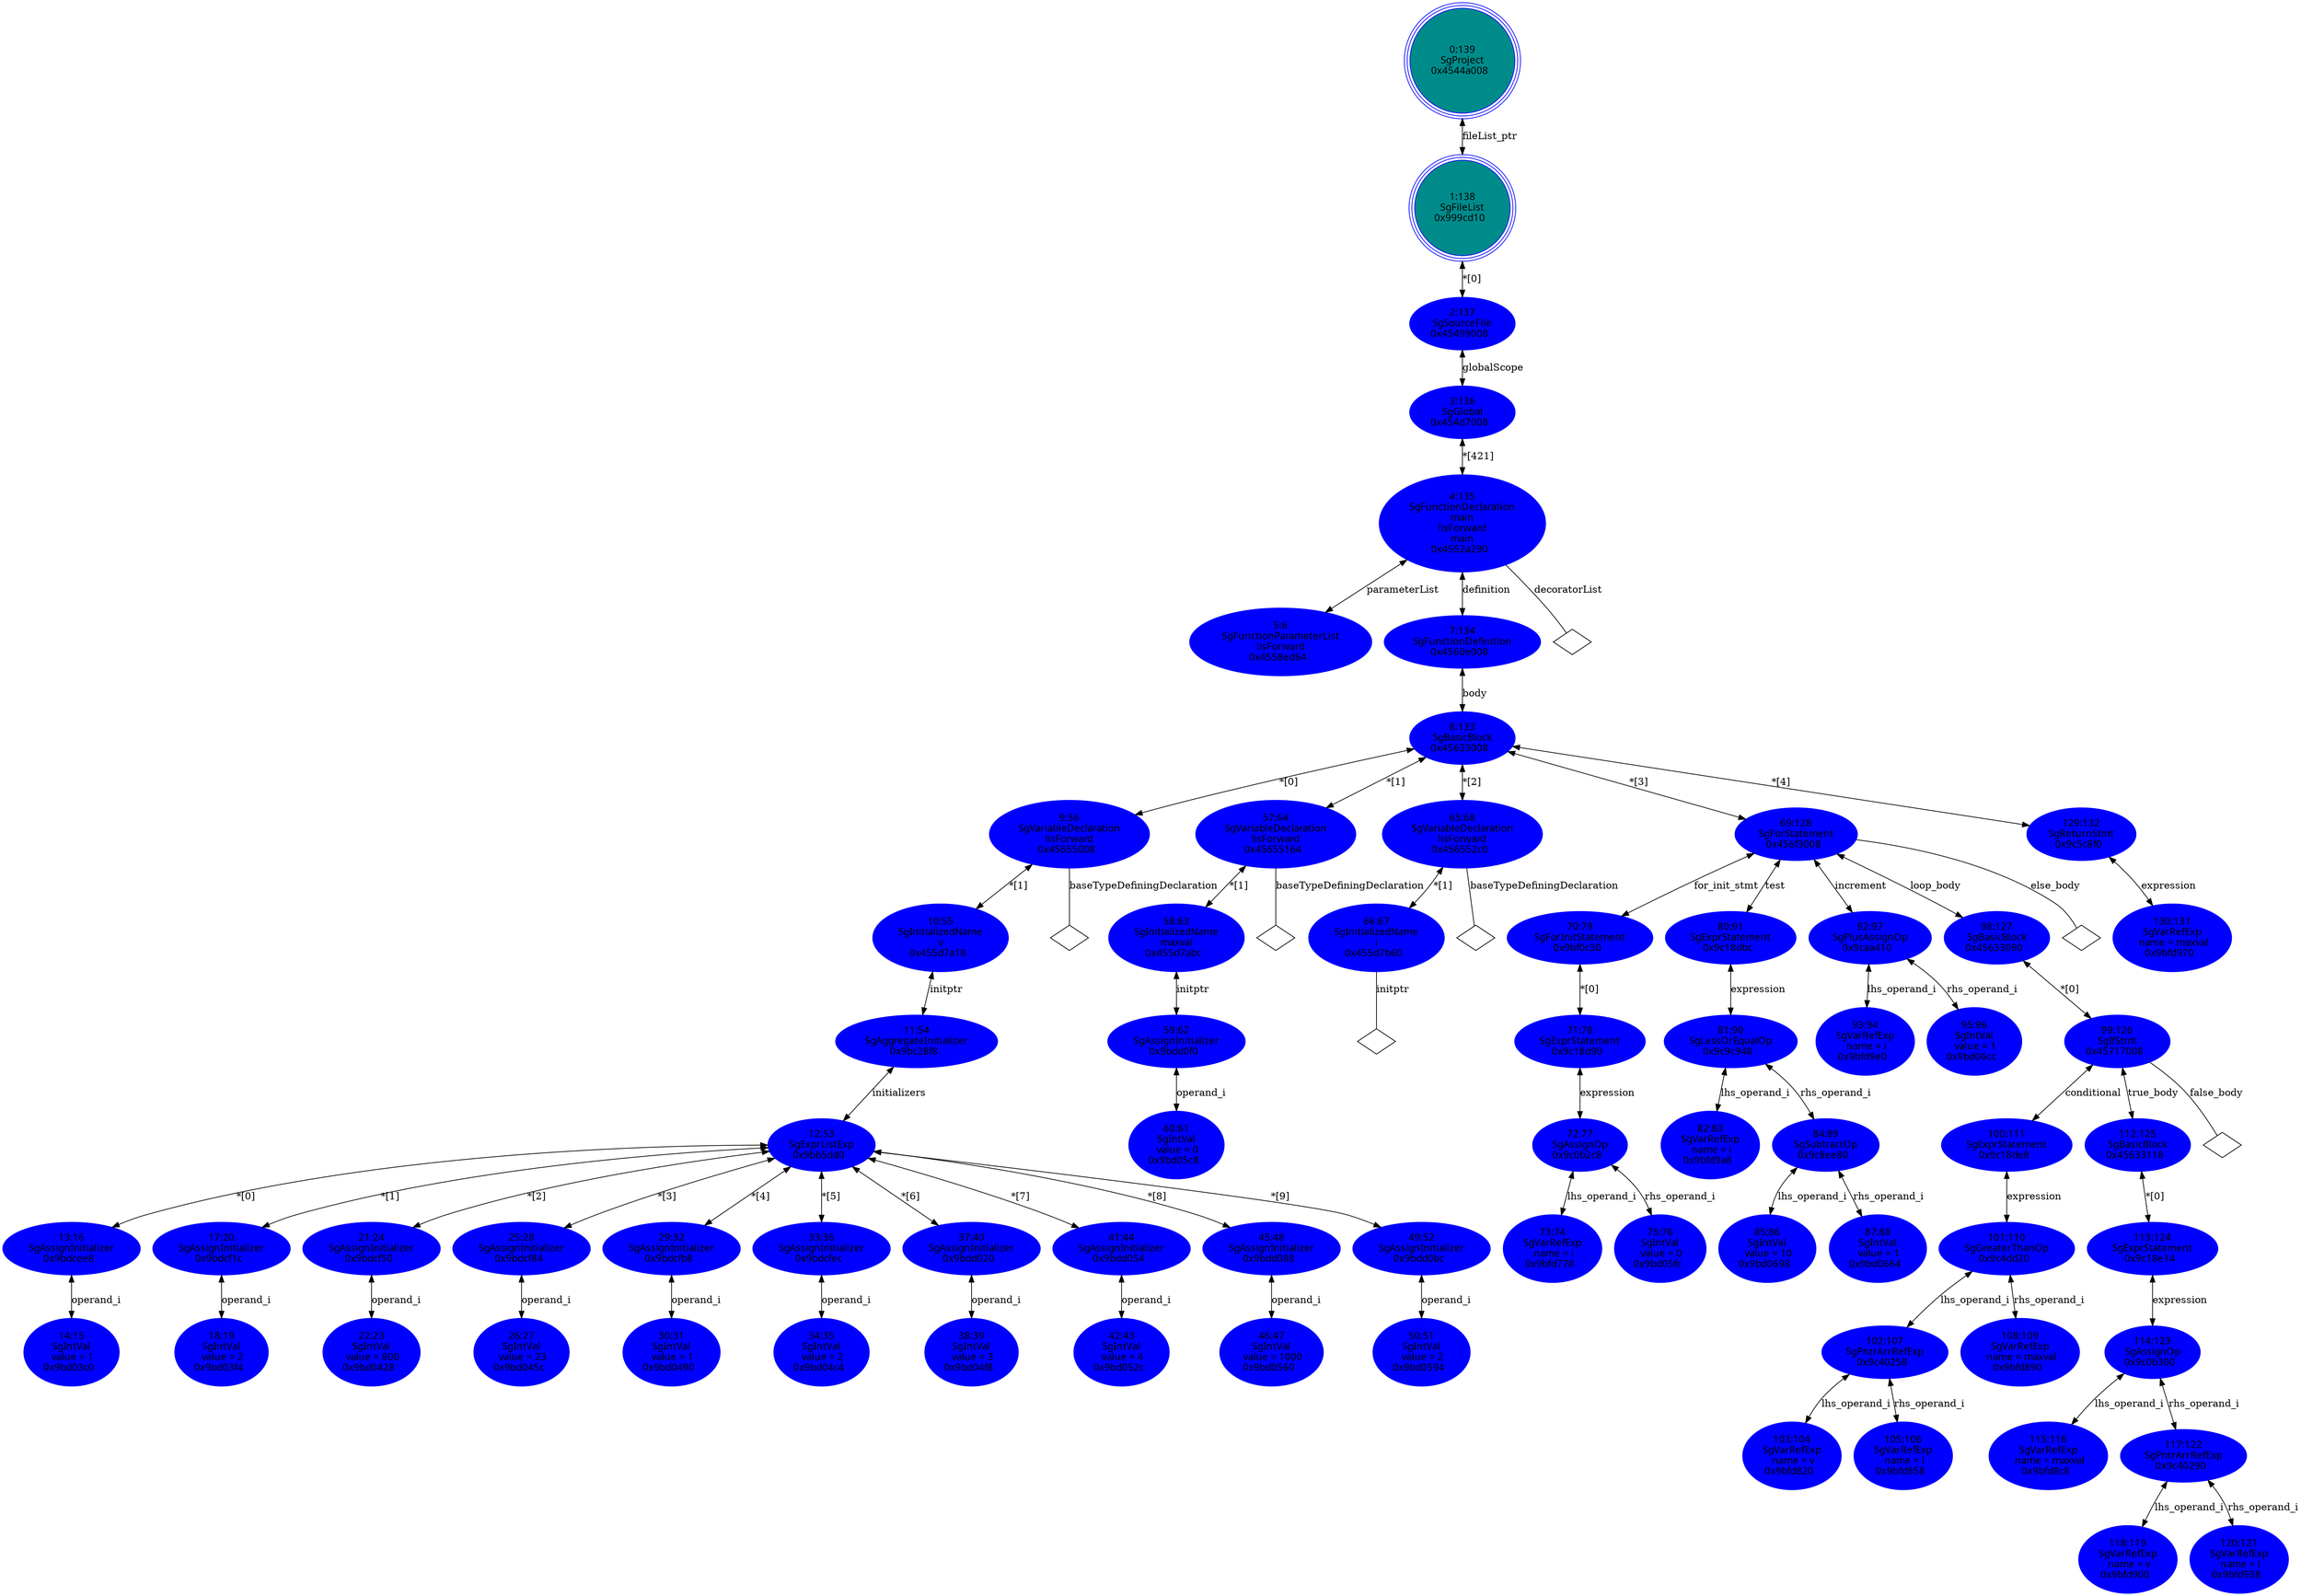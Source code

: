 digraph "GDOT/AST.dot" {
"0x4558ed64"[label="5:6\nSgFunctionParameterList\n!isForward\n0x4558ed64  " shape=ellipse,regular=0,URL="\N",tooltip="more info at \N",sides=6,peripheries=1,color="blue",fillcolor=blue1,fontname="7x13bold",fontcolor=black,style=filled];
"0x9bd03c0"[label="14:15\nSgIntVal\n value = 1\n0x9bd03c0  " shape=ellipse,regular=0,URL="\N",tooltip="more info at \N",sides=6,peripheries=1,color="blue",fillcolor=blue1,fontname="7x13bold",fontcolor=black,style=filled];
"0x9bdcee8"[label="13:16\nSgAssignInitializer\n0x9bdcee8  " shape=ellipse,regular=0,URL="\N",tooltip="more info at \N",sides=6,peripheries=1,color="blue",fillcolor=blue1,fontname="7x13bold",fontcolor=black,style=filled];
"0x9bdcee8" -> "0x9bd03c0"[label="operand_i" dir=both ];
"0x9bd03f4"[label="18:19\nSgIntVal\n value = 2\n0x9bd03f4  " shape=ellipse,regular=0,URL="\N",tooltip="more info at \N",sides=6,peripheries=1,color="blue",fillcolor=blue1,fontname="7x13bold",fontcolor=black,style=filled];
"0x9bdcf1c"[label="17:20\nSgAssignInitializer\n0x9bdcf1c  " shape=ellipse,regular=0,URL="\N",tooltip="more info at \N",sides=6,peripheries=1,color="blue",fillcolor=blue1,fontname="7x13bold",fontcolor=black,style=filled];
"0x9bdcf1c" -> "0x9bd03f4"[label="operand_i" dir=both ];
"0x9bd0428"[label="22:23\nSgIntVal\n value = 800\n0x9bd0428  " shape=ellipse,regular=0,URL="\N",tooltip="more info at \N",sides=6,peripheries=1,color="blue",fillcolor=blue1,fontname="7x13bold",fontcolor=black,style=filled];
"0x9bdcf50"[label="21:24\nSgAssignInitializer\n0x9bdcf50  " shape=ellipse,regular=0,URL="\N",tooltip="more info at \N",sides=6,peripheries=1,color="blue",fillcolor=blue1,fontname="7x13bold",fontcolor=black,style=filled];
"0x9bdcf50" -> "0x9bd0428"[label="operand_i" dir=both ];
"0x9bd045c"[label="26:27\nSgIntVal\n value = 23\n0x9bd045c  " shape=ellipse,regular=0,URL="\N",tooltip="more info at \N",sides=6,peripheries=1,color="blue",fillcolor=blue1,fontname="7x13bold",fontcolor=black,style=filled];
"0x9bdcf84"[label="25:28\nSgAssignInitializer\n0x9bdcf84  " shape=ellipse,regular=0,URL="\N",tooltip="more info at \N",sides=6,peripheries=1,color="blue",fillcolor=blue1,fontname="7x13bold",fontcolor=black,style=filled];
"0x9bdcf84" -> "0x9bd045c"[label="operand_i" dir=both ];
"0x9bd0490"[label="30:31\nSgIntVal\n value = 1\n0x9bd0490  " shape=ellipse,regular=0,URL="\N",tooltip="more info at \N",sides=6,peripheries=1,color="blue",fillcolor=blue1,fontname="7x13bold",fontcolor=black,style=filled];
"0x9bdcfb8"[label="29:32\nSgAssignInitializer\n0x9bdcfb8  " shape=ellipse,regular=0,URL="\N",tooltip="more info at \N",sides=6,peripheries=1,color="blue",fillcolor=blue1,fontname="7x13bold",fontcolor=black,style=filled];
"0x9bdcfb8" -> "0x9bd0490"[label="operand_i" dir=both ];
"0x9bd04c4"[label="34:35\nSgIntVal\n value = 2\n0x9bd04c4  " shape=ellipse,regular=0,URL="\N",tooltip="more info at \N",sides=6,peripheries=1,color="blue",fillcolor=blue1,fontname="7x13bold",fontcolor=black,style=filled];
"0x9bdcfec"[label="33:36\nSgAssignInitializer\n0x9bdcfec  " shape=ellipse,regular=0,URL="\N",tooltip="more info at \N",sides=6,peripheries=1,color="blue",fillcolor=blue1,fontname="7x13bold",fontcolor=black,style=filled];
"0x9bdcfec" -> "0x9bd04c4"[label="operand_i" dir=both ];
"0x9bd04f8"[label="38:39\nSgIntVal\n value = 3\n0x9bd04f8  " shape=ellipse,regular=0,URL="\N",tooltip="more info at \N",sides=6,peripheries=1,color="blue",fillcolor=blue1,fontname="7x13bold",fontcolor=black,style=filled];
"0x9bdd020"[label="37:40\nSgAssignInitializer\n0x9bdd020  " shape=ellipse,regular=0,URL="\N",tooltip="more info at \N",sides=6,peripheries=1,color="blue",fillcolor=blue1,fontname="7x13bold",fontcolor=black,style=filled];
"0x9bdd020" -> "0x9bd04f8"[label="operand_i" dir=both ];
"0x9bd052c"[label="42:43\nSgIntVal\n value = 4\n0x9bd052c  " shape=ellipse,regular=0,URL="\N",tooltip="more info at \N",sides=6,peripheries=1,color="blue",fillcolor=blue1,fontname="7x13bold",fontcolor=black,style=filled];
"0x9bdd054"[label="41:44\nSgAssignInitializer\n0x9bdd054  " shape=ellipse,regular=0,URL="\N",tooltip="more info at \N",sides=6,peripheries=1,color="blue",fillcolor=blue1,fontname="7x13bold",fontcolor=black,style=filled];
"0x9bdd054" -> "0x9bd052c"[label="operand_i" dir=both ];
"0x9bd0560"[label="46:47\nSgIntVal\n value = 1000\n0x9bd0560  " shape=ellipse,regular=0,URL="\N",tooltip="more info at \N",sides=6,peripheries=1,color="blue",fillcolor=blue1,fontname="7x13bold",fontcolor=black,style=filled];
"0x9bdd088"[label="45:48\nSgAssignInitializer\n0x9bdd088  " shape=ellipse,regular=0,URL="\N",tooltip="more info at \N",sides=6,peripheries=1,color="blue",fillcolor=blue1,fontname="7x13bold",fontcolor=black,style=filled];
"0x9bdd088" -> "0x9bd0560"[label="operand_i" dir=both ];
"0x9bd0594"[label="50:51\nSgIntVal\n value = 2\n0x9bd0594  " shape=ellipse,regular=0,URL="\N",tooltip="more info at \N",sides=6,peripheries=1,color="blue",fillcolor=blue1,fontname="7x13bold",fontcolor=black,style=filled];
"0x9bdd0bc"[label="49:52\nSgAssignInitializer\n0x9bdd0bc  " shape=ellipse,regular=0,URL="\N",tooltip="more info at \N",sides=6,peripheries=1,color="blue",fillcolor=blue1,fontname="7x13bold",fontcolor=black,style=filled];
"0x9bdd0bc" -> "0x9bd0594"[label="operand_i" dir=both ];
"0x9bb5dd0"[label="12:53\nSgExprListExp\n0x9bb5dd0  " shape=ellipse,regular=0,URL="\N",tooltip="more info at \N",sides=6,peripheries=1,color="blue",fillcolor=blue1,fontname="7x13bold",fontcolor=black,style=filled];
"0x9bb5dd0" -> "0x9bdcee8"[label="*[0]" dir=both ];
"0x9bb5dd0" -> "0x9bdcf1c"[label="*[1]" dir=both ];
"0x9bb5dd0" -> "0x9bdcf50"[label="*[2]" dir=both ];
"0x9bb5dd0" -> "0x9bdcf84"[label="*[3]" dir=both ];
"0x9bb5dd0" -> "0x9bdcfb8"[label="*[4]" dir=both ];
"0x9bb5dd0" -> "0x9bdcfec"[label="*[5]" dir=both ];
"0x9bb5dd0" -> "0x9bdd020"[label="*[6]" dir=both ];
"0x9bb5dd0" -> "0x9bdd054"[label="*[7]" dir=both ];
"0x9bb5dd0" -> "0x9bdd088"[label="*[8]" dir=both ];
"0x9bb5dd0" -> "0x9bdd0bc"[label="*[9]" dir=both ];
"0x9bc28f8"[label="11:54\nSgAggregateInitializer\n0x9bc28f8  " shape=ellipse,regular=0,URL="\N",tooltip="more info at \N",sides=6,peripheries=1,color="blue",fillcolor=blue1,fontname="7x13bold",fontcolor=black,style=filled];
"0x9bc28f8" -> "0x9bb5dd0"[label="initializers" dir=both ];
"0x455d7a18"[label="10:55\nSgInitializedName\nv\n0x455d7a18  " shape=ellipse,regular=0,URL="\N",tooltip="more info at \N",sides=6,peripheries=1,color="blue",fillcolor=blue1,fontname="7x13bold",fontcolor=black,style=filled];
"0x455d7a18" -> "0x9bc28f8"[label="initptr" dir=both ];
"0x45655008"[label="9:56\nSgVariableDeclaration\n!isForward\n0x45655008  " shape=ellipse,regular=0,URL="\N",tooltip="more info at \N",sides=6,peripheries=1,color="blue",fillcolor=blue1,fontname="7x13bold",fontcolor=black,style=filled];
"0x45655008" -> "0x45655008__baseTypeDefiningDeclaration__null"[label="baseTypeDefiningDeclaration" dir=none ];
"0x45655008__baseTypeDefiningDeclaration__null"[label="" shape=diamond ];
"0x45655008" -> "0x455d7a18"[label="*[1]" dir=both ];
"0x9bd05c8"[label="60:61\nSgIntVal\n value = 0\n0x9bd05c8  " shape=ellipse,regular=0,URL="\N",tooltip="more info at \N",sides=6,peripheries=1,color="blue",fillcolor=blue1,fontname="7x13bold",fontcolor=black,style=filled];
"0x9bdd0f0"[label="59:62\nSgAssignInitializer\n0x9bdd0f0  " shape=ellipse,regular=0,URL="\N",tooltip="more info at \N",sides=6,peripheries=1,color="blue",fillcolor=blue1,fontname="7x13bold",fontcolor=black,style=filled];
"0x9bdd0f0" -> "0x9bd05c8"[label="operand_i" dir=both ];
"0x455d7abc"[label="58:63\nSgInitializedName\nmaxval\n0x455d7abc  " shape=ellipse,regular=0,URL="\N",tooltip="more info at \N",sides=6,peripheries=1,color="blue",fillcolor=blue1,fontname="7x13bold",fontcolor=black,style=filled];
"0x455d7abc" -> "0x9bdd0f0"[label="initptr" dir=both ];
"0x45655164"[label="57:64\nSgVariableDeclaration\n!isForward\n0x45655164  " shape=ellipse,regular=0,URL="\N",tooltip="more info at \N",sides=6,peripheries=1,color="blue",fillcolor=blue1,fontname="7x13bold",fontcolor=black,style=filled];
"0x45655164" -> "0x45655164__baseTypeDefiningDeclaration__null"[label="baseTypeDefiningDeclaration" dir=none ];
"0x45655164__baseTypeDefiningDeclaration__null"[label="" shape=diamond ];
"0x45655164" -> "0x455d7abc"[label="*[1]" dir=both ];
"0x455d7b60"[label="66:67\nSgInitializedName\ni\n0x455d7b60  " shape=ellipse,regular=0,URL="\N",tooltip="more info at \N",sides=6,peripheries=1,color="blue",fillcolor=blue1,fontname="7x13bold",fontcolor=black,style=filled];
"0x455d7b60" -> "0x455d7b60__initptr__null"[label="initptr" dir=none ];
"0x455d7b60__initptr__null"[label="" shape=diamond ];
"0x456552c0"[label="65:68\nSgVariableDeclaration\n!isForward\n0x456552c0  " shape=ellipse,regular=0,URL="\N",tooltip="more info at \N",sides=6,peripheries=1,color="blue",fillcolor=blue1,fontname="7x13bold",fontcolor=black,style=filled];
"0x456552c0" -> "0x456552c0__baseTypeDefiningDeclaration__null"[label="baseTypeDefiningDeclaration" dir=none ];
"0x456552c0__baseTypeDefiningDeclaration__null"[label="" shape=diamond ];
"0x456552c0" -> "0x455d7b60"[label="*[1]" dir=both ];
"0x9bfd778"[label="73:74\nSgVarRefExp\n name = i\n0x9bfd778  " shape=ellipse,regular=0,URL="\N",tooltip="more info at \N",sides=6,peripheries=1,color="blue",fillcolor=blue1,fontname="7x13bold",fontcolor=black,style=filled];
"0x9bd05fc"[label="75:76\nSgIntVal\n value = 0\n0x9bd05fc  " shape=ellipse,regular=0,URL="\N",tooltip="more info at \N",sides=6,peripheries=1,color="blue",fillcolor=blue1,fontname="7x13bold",fontcolor=black,style=filled];
"0x9c0b2c8"[label="72:77\nSgAssignOp\n0x9c0b2c8  " shape=ellipse,regular=0,URL="\N",tooltip="more info at \N",sides=6,peripheries=1,color="blue",fillcolor=blue1,fontname="7x13bold",fontcolor=black,style=filled];
"0x9c0b2c8" -> "0x9bfd778"[label="lhs_operand_i" dir=both ];
"0x9c0b2c8" -> "0x9bd05fc"[label="rhs_operand_i" dir=both ];
"0x9c18d90"[label="71:78\nSgExprStatement\n0x9c18d90  " shape=ellipse,regular=0,URL="\N",tooltip="more info at \N",sides=6,peripheries=1,color="blue",fillcolor=blue1,fontname="7x13bold",fontcolor=black,style=filled];
"0x9c18d90" -> "0x9c0b2c8"[label="expression" dir=both ];
"0x9bf0c30"[label="70:79\nSgForInitStatement\n0x9bf0c30  " shape=ellipse,regular=0,URL="\N",tooltip="more info at \N",sides=6,peripheries=1,color="blue",fillcolor=blue1,fontname="7x13bold",fontcolor=black,style=filled];
"0x9bf0c30" -> "0x9c18d90"[label="*[0]" dir=both ];
"0x9bfd9a8"[label="82:83\nSgVarRefExp\n name = i\n0x9bfd9a8  " shape=ellipse,regular=0,URL="\N",tooltip="more info at \N",sides=6,peripheries=1,color="blue",fillcolor=blue1,fontname="7x13bold",fontcolor=black,style=filled];
"0x9bd0698"[label="85:86\nSgIntVal\n value = 10\n0x9bd0698  " shape=ellipse,regular=0,URL="\N",tooltip="more info at \N",sides=6,peripheries=1,color="blue",fillcolor=blue1,fontname="7x13bold",fontcolor=black,style=filled];
"0x9bd0664"[label="87:88\nSgIntVal\n value = 1\n0x9bd0664  " shape=ellipse,regular=0,URL="\N",tooltip="more info at \N",sides=6,peripheries=1,color="blue",fillcolor=blue1,fontname="7x13bold",fontcolor=black,style=filled];
"0x9c8ee80"[label="84:89\nSgSubtractOp\n0x9c8ee80  " shape=ellipse,regular=0,URL="\N",tooltip="more info at \N",sides=6,peripheries=1,color="blue",fillcolor=blue1,fontname="7x13bold",fontcolor=black,style=filled];
"0x9c8ee80" -> "0x9bd0698"[label="lhs_operand_i" dir=both ];
"0x9c8ee80" -> "0x9bd0664"[label="rhs_operand_i" dir=both ];
"0x9c9c948"[label="81:90\nSgLessOrEqualOp\n0x9c9c948  " shape=ellipse,regular=0,URL="\N",tooltip="more info at \N",sides=6,peripheries=1,color="blue",fillcolor=blue1,fontname="7x13bold",fontcolor=black,style=filled];
"0x9c9c948" -> "0x9bfd9a8"[label="lhs_operand_i" dir=both ];
"0x9c9c948" -> "0x9c8ee80"[label="rhs_operand_i" dir=both ];
"0x9c18dbc"[label="80:91\nSgExprStatement\n0x9c18dbc  " shape=ellipse,regular=0,URL="\N",tooltip="more info at \N",sides=6,peripheries=1,color="blue",fillcolor=blue1,fontname="7x13bold",fontcolor=black,style=filled];
"0x9c18dbc" -> "0x9c9c948"[label="expression" dir=both ];
"0x9bfd9e0"[label="93:94\nSgVarRefExp\n name = i\n0x9bfd9e0  " shape=ellipse,regular=0,URL="\N",tooltip="more info at \N",sides=6,peripheries=1,color="blue",fillcolor=blue1,fontname="7x13bold",fontcolor=black,style=filled];
"0x9bd06cc"[label="95:96\nSgIntVal\n value = 1\n0x9bd06cc  " shape=ellipse,regular=0,URL="\N",tooltip="more info at \N",sides=6,peripheries=1,color="blue",fillcolor=blue1,fontname="7x13bold",fontcolor=black,style=filled];
"0x9caa410"[label="92:97\nSgPlusAssignOp\n0x9caa410  " shape=ellipse,regular=0,URL="\N",tooltip="more info at \N",sides=6,peripheries=1,color="blue",fillcolor=blue1,fontname="7x13bold",fontcolor=black,style=filled];
"0x9caa410" -> "0x9bfd9e0"[label="lhs_operand_i" dir=both ];
"0x9caa410" -> "0x9bd06cc"[label="rhs_operand_i" dir=both ];
"0x9bfd820"[label="103:104\nSgVarRefExp\n name = v\n0x9bfd820  " shape=ellipse,regular=0,URL="\N",tooltip="more info at \N",sides=6,peripheries=1,color="blue",fillcolor=blue1,fontname="7x13bold",fontcolor=black,style=filled];
"0x9bfd858"[label="105:106\nSgVarRefExp\n name = i\n0x9bfd858  " shape=ellipse,regular=0,URL="\N",tooltip="more info at \N",sides=6,peripheries=1,color="blue",fillcolor=blue1,fontname="7x13bold",fontcolor=black,style=filled];
"0x9c40258"[label="102:107\nSgPntrArrRefExp\n0x9c40258  " shape=ellipse,regular=0,URL="\N",tooltip="more info at \N",sides=6,peripheries=1,color="blue",fillcolor=blue1,fontname="7x13bold",fontcolor=black,style=filled];
"0x9c40258" -> "0x9bfd820"[label="lhs_operand_i" dir=both ];
"0x9c40258" -> "0x9bfd858"[label="rhs_operand_i" dir=both ];
"0x9bfd890"[label="108:109\nSgVarRefExp\n name = maxval\n0x9bfd890  " shape=ellipse,regular=0,URL="\N",tooltip="more info at \N",sides=6,peripheries=1,color="blue",fillcolor=blue1,fontname="7x13bold",fontcolor=black,style=filled];
"0x9c4dd20"[label="101:110\nSgGreaterThanOp\n0x9c4dd20  " shape=ellipse,regular=0,URL="\N",tooltip="more info at \N",sides=6,peripheries=1,color="blue",fillcolor=blue1,fontname="7x13bold",fontcolor=black,style=filled];
"0x9c4dd20" -> "0x9c40258"[label="lhs_operand_i" dir=both ];
"0x9c4dd20" -> "0x9bfd890"[label="rhs_operand_i" dir=both ];
"0x9c18de8"[label="100:111\nSgExprStatement\n0x9c18de8  " shape=ellipse,regular=0,URL="\N",tooltip="more info at \N",sides=6,peripheries=1,color="blue",fillcolor=blue1,fontname="7x13bold",fontcolor=black,style=filled];
"0x9c18de8" -> "0x9c4dd20"[label="expression" dir=both ];
"0x9bfd8c8"[label="115:116\nSgVarRefExp\n name = maxval\n0x9bfd8c8  " shape=ellipse,regular=0,URL="\N",tooltip="more info at \N",sides=6,peripheries=1,color="blue",fillcolor=blue1,fontname="7x13bold",fontcolor=black,style=filled];
"0x9bfd900"[label="118:119\nSgVarRefExp\n name = v\n0x9bfd900  " shape=ellipse,regular=0,URL="\N",tooltip="more info at \N",sides=6,peripheries=1,color="blue",fillcolor=blue1,fontname="7x13bold",fontcolor=black,style=filled];
"0x9bfd938"[label="120:121\nSgVarRefExp\n name = i\n0x9bfd938  " shape=ellipse,regular=0,URL="\N",tooltip="more info at \N",sides=6,peripheries=1,color="blue",fillcolor=blue1,fontname="7x13bold",fontcolor=black,style=filled];
"0x9c40290"[label="117:122\nSgPntrArrRefExp\n0x9c40290  " shape=ellipse,regular=0,URL="\N",tooltip="more info at \N",sides=6,peripheries=1,color="blue",fillcolor=blue1,fontname="7x13bold",fontcolor=black,style=filled];
"0x9c40290" -> "0x9bfd900"[label="lhs_operand_i" dir=both ];
"0x9c40290" -> "0x9bfd938"[label="rhs_operand_i" dir=both ];
"0x9c0b300"[label="114:123\nSgAssignOp\n0x9c0b300  " shape=ellipse,regular=0,URL="\N",tooltip="more info at \N",sides=6,peripheries=1,color="blue",fillcolor=blue1,fontname="7x13bold",fontcolor=black,style=filled];
"0x9c0b300" -> "0x9bfd8c8"[label="lhs_operand_i" dir=both ];
"0x9c0b300" -> "0x9c40290"[label="rhs_operand_i" dir=both ];
"0x9c18e14"[label="113:124\nSgExprStatement\n0x9c18e14  " shape=ellipse,regular=0,URL="\N",tooltip="more info at \N",sides=6,peripheries=1,color="blue",fillcolor=blue1,fontname="7x13bold",fontcolor=black,style=filled];
"0x9c18e14" -> "0x9c0b300"[label="expression" dir=both ];
"0x45633118"[label="112:125\nSgBasicBlock\n0x45633118  " shape=ellipse,regular=0,URL="\N",tooltip="more info at \N",sides=6,peripheries=1,color="blue",fillcolor=blue1,fontname="7x13bold",fontcolor=black,style=filled];
"0x45633118" -> "0x9c18e14"[label="*[0]" dir=both ];
"0x45717008"[label="99:126\nSgIfStmt\n0x45717008  " shape=ellipse,regular=0,URL="\N",tooltip="more info at \N",sides=6,peripheries=1,color="blue",fillcolor=blue1,fontname="7x13bold",fontcolor=black,style=filled];
"0x45717008" -> "0x9c18de8"[label="conditional" dir=both ];
"0x45717008" -> "0x45633118"[label="true_body" dir=both ];
"0x45717008" -> "0x45717008__false_body__null"[label="false_body" dir=none ];
"0x45717008__false_body__null"[label="" shape=diamond ];
"0x45633090"[label="98:127\nSgBasicBlock\n0x45633090  " shape=ellipse,regular=0,URL="\N",tooltip="more info at \N",sides=6,peripheries=1,color="blue",fillcolor=blue1,fontname="7x13bold",fontcolor=black,style=filled];
"0x45633090" -> "0x45717008"[label="*[0]" dir=both ];
"0x456f3008"[label="69:128\nSgForStatement\n0x456f3008  " shape=ellipse,regular=0,URL="\N",tooltip="more info at \N",sides=6,peripheries=1,color="blue",fillcolor=blue1,fontname="7x13bold",fontcolor=black,style=filled];
"0x456f3008" -> "0x9bf0c30"[label="for_init_stmt" dir=both ];
"0x456f3008" -> "0x9c18dbc"[label="test" dir=both ];
"0x456f3008" -> "0x9caa410"[label="increment" dir=both ];
"0x456f3008" -> "0x45633090"[label="loop_body" dir=both ];
"0x456f3008" -> "0x456f3008__else_body__null"[label="else_body" dir=none ];
"0x456f3008__else_body__null"[label="" shape=diamond ];
"0x9bfd970"[label="130:131\nSgVarRefExp\n name = maxval\n0x9bfd970  " shape=ellipse,regular=0,URL="\N",tooltip="more info at \N",sides=6,peripheries=1,color="blue",fillcolor=blue1,fontname="7x13bold",fontcolor=black,style=filled];
"0x9c5c8f0"[label="129:132\nSgReturnStmt\n0x9c5c8f0  " shape=ellipse,regular=0,URL="\N",tooltip="more info at \N",sides=6,peripheries=1,color="blue",fillcolor=blue1,fontname="7x13bold",fontcolor=black,style=filled];
"0x9c5c8f0" -> "0x9bfd970"[label="expression" dir=both ];
"0x45633008"[label="8:133\nSgBasicBlock\n0x45633008  " shape=ellipse,regular=0,URL="\N",tooltip="more info at \N",sides=6,peripheries=1,color="blue",fillcolor=blue1,fontname="7x13bold",fontcolor=black,style=filled];
"0x45633008" -> "0x45655008"[label="*[0]" dir=both ];
"0x45633008" -> "0x45655164"[label="*[1]" dir=both ];
"0x45633008" -> "0x456552c0"[label="*[2]" dir=both ];
"0x45633008" -> "0x456f3008"[label="*[3]" dir=both ];
"0x45633008" -> "0x9c5c8f0"[label="*[4]" dir=both ];
"0x4560e008"[label="7:134\nSgFunctionDefinition\n0x4560e008  " shape=ellipse,regular=0,URL="\N",tooltip="more info at \N",sides=6,peripheries=1,color="blue",fillcolor=blue1,fontname="7x13bold",fontcolor=black,style=filled];
"0x4560e008" -> "0x45633008"[label="body" dir=both ];
"0x4552a290"[label="4:135\nSgFunctionDeclaration\nmain\n!isForward\nmain\n0x4552a290  " shape=ellipse,regular=0,URL="\N",tooltip="more info at \N",sides=6,peripheries=1,color="blue",fillcolor=blue1,fontname="7x13bold",fontcolor=black,style=filled];
"0x4552a290" -> "0x4558ed64"[label="parameterList" dir=both ];
"0x4552a290" -> "0x4552a290__decoratorList__null"[label="decoratorList" dir=none ];
"0x4552a290__decoratorList__null"[label="" shape=diamond ];
"0x4552a290" -> "0x4560e008"[label="definition" dir=both ];
"0x454d7008"[label="3:136\nSgGlobal\n0x454d7008  " shape=ellipse,regular=0,URL="\N",tooltip="more info at \N",sides=6,peripheries=1,color="blue",fillcolor=blue1,fontname="7x13bold",fontcolor=black,style=filled];
"0x454d7008" -> "0x4552a290"[label="*[421]" dir=both ];
"0x45499008"[label="2:137\nSgSourceFile\n0x45499008  " shape=ellipse,regular=0,URL="\N",tooltip="more info at \N",sides=6,peripheries=1,color="blue",fillcolor=blue1,fontname="7x13bold",fontcolor=black,style=filled];
"0x45499008" -> "0x454d7008"[label="globalScope" dir=both ];
"0x999cd10"[label="1:138\nSgFileList\n0x999cd10  " shape=circle,regular=0,URL="\N",tooltip="more info at \N",sides=6,peripheries=3,color="blue",fillcolor=cyan4,fontname="12x24bold",fontcolor=black,style=filled];
"0x999cd10" -> "0x45499008"[label="*[0]" dir=both ];
"0x4544a008"[label="0:139\nSgProject\n0x4544a008  " shape=circle,regular=0,URL="\N",tooltip="more info at \N",sides=6,peripheries=3,color="blue",fillcolor=cyan4,fontname="12x24bold",fontcolor=black,style=filled];
"0x4544a008" -> "0x999cd10"[label="fileList_ptr" dir=both ];
}
